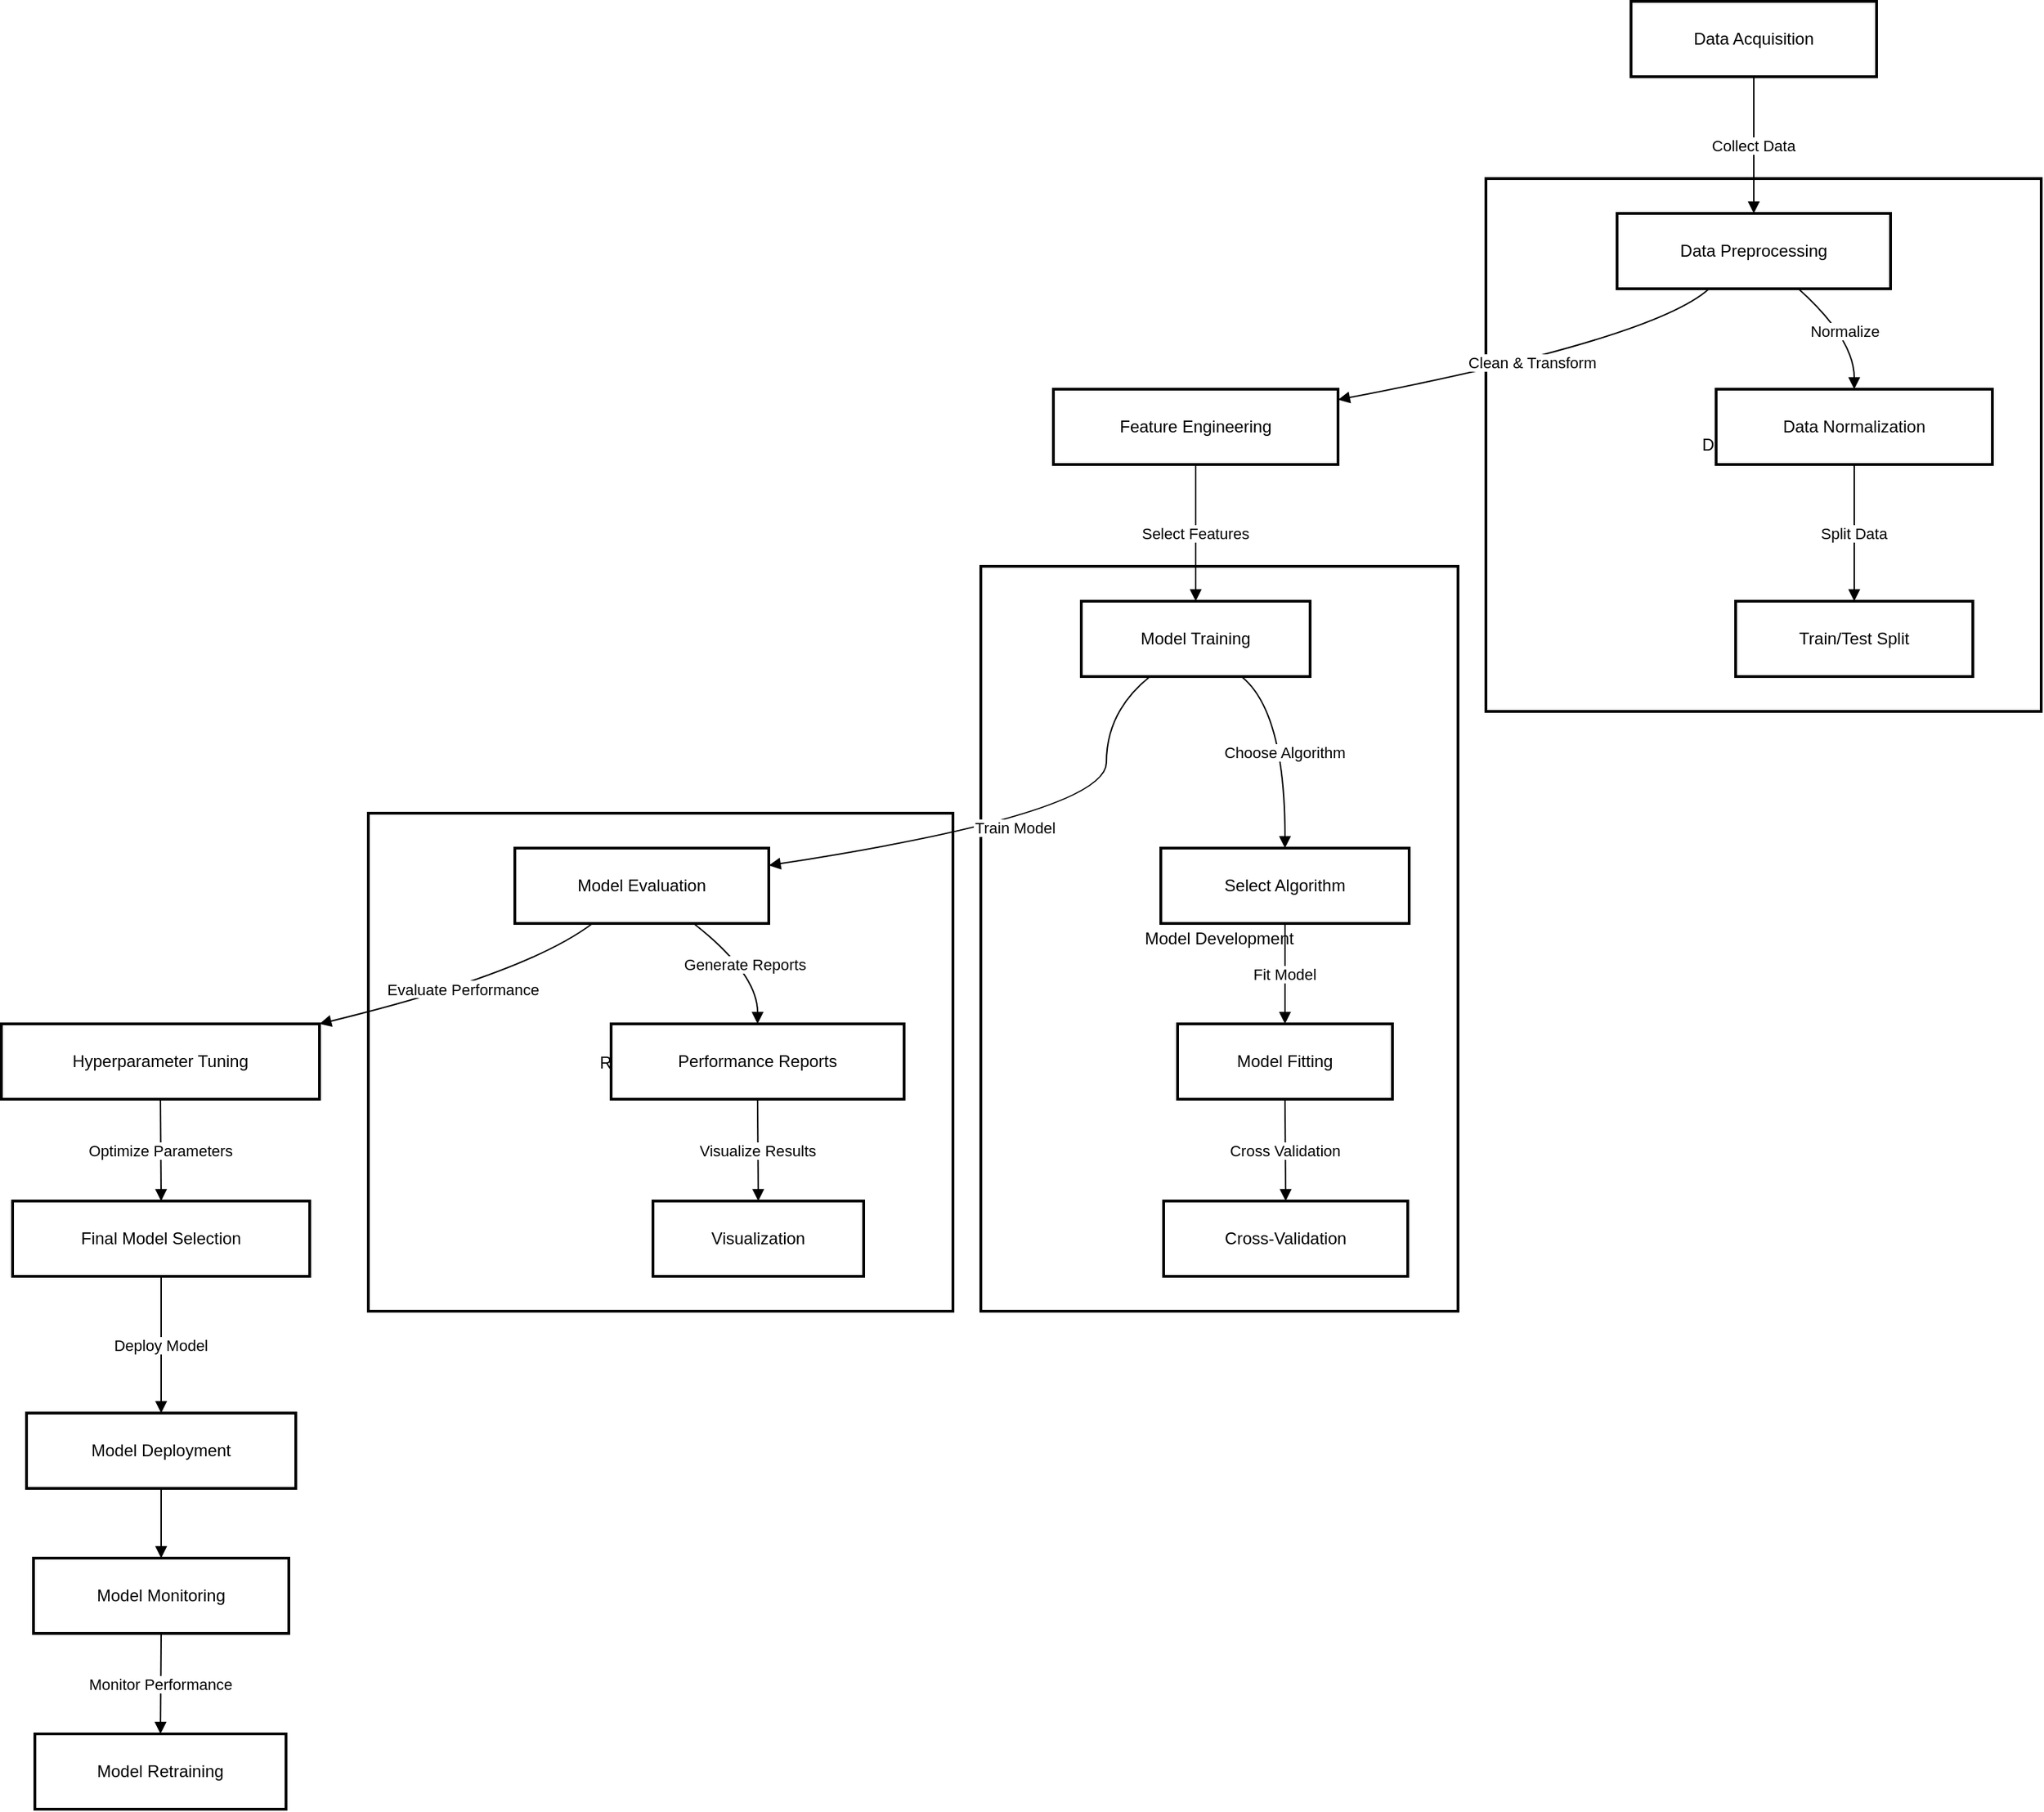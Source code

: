 <mxfile version="26.2.14">
  <diagram name="Page-1" id="8hwMqpIwDvyj6XBC4oHT">
    <mxGraphModel>
      <root>
        <mxCell id="0" />
        <mxCell id="1" parent="0" />
        <mxCell id="2" value="Results Analysis" style="whiteSpace=wrap;strokeWidth=2;" vertex="1" parent="1">
          <mxGeometry x="271" y="590" width="419" height="357" as="geometry" />
        </mxCell>
        <mxCell id="3" value="Model Development" style="whiteSpace=wrap;strokeWidth=2;" vertex="1" parent="1">
          <mxGeometry x="710" y="413" width="342" height="534" as="geometry" />
        </mxCell>
        <mxCell id="4" value="Data Processing" style="whiteSpace=wrap;strokeWidth=2;" vertex="1" parent="1">
          <mxGeometry x="1072" y="135" width="398" height="382" as="geometry" />
        </mxCell>
        <mxCell id="5" value="Data Acquisition" style="whiteSpace=wrap;strokeWidth=2;" vertex="1" parent="1">
          <mxGeometry x="1176" y="8" width="176" height="54" as="geometry" />
        </mxCell>
        <mxCell id="6" value="Data Preprocessing" style="whiteSpace=wrap;strokeWidth=2;" vertex="1" parent="1">
          <mxGeometry x="1166" y="160" width="196" height="54" as="geometry" />
        </mxCell>
        <mxCell id="7" value="Feature Engineering" style="whiteSpace=wrap;strokeWidth=2;" vertex="1" parent="1">
          <mxGeometry x="762" y="286" width="204" height="54" as="geometry" />
        </mxCell>
        <mxCell id="8" value="Model Training" style="whiteSpace=wrap;strokeWidth=2;" vertex="1" parent="1">
          <mxGeometry x="782" y="438" width="164" height="54" as="geometry" />
        </mxCell>
        <mxCell id="9" value="Model Evaluation" style="whiteSpace=wrap;strokeWidth=2;" vertex="1" parent="1">
          <mxGeometry x="376" y="615" width="182" height="54" as="geometry" />
        </mxCell>
        <mxCell id="10" value="Hyperparameter Tuning" style="whiteSpace=wrap;strokeWidth=2;" vertex="1" parent="1">
          <mxGeometry x="8" y="741" width="228" height="54" as="geometry" />
        </mxCell>
        <mxCell id="11" value="Final Model Selection" style="whiteSpace=wrap;strokeWidth=2;" vertex="1" parent="1">
          <mxGeometry x="16" y="868" width="213" height="54" as="geometry" />
        </mxCell>
        <mxCell id="12" value="Model Deployment" style="whiteSpace=wrap;strokeWidth=2;" vertex="1" parent="1">
          <mxGeometry x="26" y="1020" width="193" height="54" as="geometry" />
        </mxCell>
        <mxCell id="13" value="Model Monitoring" style="whiteSpace=wrap;strokeWidth=2;" vertex="1" parent="1">
          <mxGeometry x="31" y="1124" width="183" height="54" as="geometry" />
        </mxCell>
        <mxCell id="14" value="Model Retraining" style="whiteSpace=wrap;strokeWidth=2;" vertex="1" parent="1">
          <mxGeometry x="32" y="1250" width="180" height="54" as="geometry" />
        </mxCell>
        <mxCell id="15" value="Data Normalization" style="whiteSpace=wrap;strokeWidth=2;" vertex="1" parent="1">
          <mxGeometry x="1237" y="286" width="198" height="54" as="geometry" />
        </mxCell>
        <mxCell id="16" value="Train/Test Split" style="whiteSpace=wrap;strokeWidth=2;" vertex="1" parent="1">
          <mxGeometry x="1251" y="438" width="170" height="54" as="geometry" />
        </mxCell>
        <mxCell id="17" value="Select Algorithm" style="whiteSpace=wrap;strokeWidth=2;" vertex="1" parent="1">
          <mxGeometry x="839" y="615" width="178" height="54" as="geometry" />
        </mxCell>
        <mxCell id="18" value="Model Fitting" style="whiteSpace=wrap;strokeWidth=2;" vertex="1" parent="1">
          <mxGeometry x="851" y="741" width="154" height="54" as="geometry" />
        </mxCell>
        <mxCell id="19" value="Cross-Validation" style="whiteSpace=wrap;strokeWidth=2;" vertex="1" parent="1">
          <mxGeometry x="841" y="868" width="175" height="54" as="geometry" />
        </mxCell>
        <mxCell id="20" value="Performance Reports" style="whiteSpace=wrap;strokeWidth=2;" vertex="1" parent="1">
          <mxGeometry x="445" y="741" width="210" height="54" as="geometry" />
        </mxCell>
        <mxCell id="21" value="Visualization" style="whiteSpace=wrap;strokeWidth=2;" vertex="1" parent="1">
          <mxGeometry x="475" y="868" width="151" height="54" as="geometry" />
        </mxCell>
        <mxCell id="22" value="Collect Data" style="curved=1;startArrow=none;endArrow=block;exitX=0.5;exitY=1;entryX=0.5;entryY=-0.01;" edge="1" parent="1" source="5" target="6">
          <mxGeometry relative="1" as="geometry">
            <Array as="points" />
          </mxGeometry>
        </mxCell>
        <mxCell id="23" value="Clean &amp; Transform" style="curved=1;startArrow=none;endArrow=block;exitX=0.34;exitY=0.99;entryX=1;entryY=0.14;" edge="1" parent="1" source="6" target="7">
          <mxGeometry relative="1" as="geometry">
            <Array as="points">
              <mxPoint x="1192" y="250" />
            </Array>
          </mxGeometry>
        </mxCell>
        <mxCell id="24" value="Select Features" style="curved=1;startArrow=none;endArrow=block;exitX=0.5;exitY=1.01;entryX=0.5;entryY=0;" edge="1" parent="1" source="7" target="8">
          <mxGeometry relative="1" as="geometry">
            <Array as="points" />
          </mxGeometry>
        </mxCell>
        <mxCell id="25" value="Train Model" style="curved=1;startArrow=none;endArrow=block;exitX=0.3;exitY=1;entryX=1;entryY=0.23;" edge="1" parent="1" source="8" target="9">
          <mxGeometry relative="1" as="geometry">
            <Array as="points">
              <mxPoint x="800" y="517" />
              <mxPoint x="800" y="590" />
            </Array>
          </mxGeometry>
        </mxCell>
        <mxCell id="26" value="Evaluate Performance" style="curved=1;startArrow=none;endArrow=block;exitX=0.31;exitY=0.99;entryX=0.99;entryY=0.01;" edge="1" parent="1" source="9" target="10">
          <mxGeometry relative="1" as="geometry">
            <Array as="points">
              <mxPoint x="384" y="705" />
            </Array>
          </mxGeometry>
        </mxCell>
        <mxCell id="27" value="Optimize Parameters" style="curved=1;startArrow=none;endArrow=block;exitX=0.5;exitY=1.01;entryX=0.5;entryY=0;" edge="1" parent="1" source="10" target="11">
          <mxGeometry relative="1" as="geometry">
            <Array as="points" />
          </mxGeometry>
        </mxCell>
        <mxCell id="28" value="Deploy Model" style="curved=1;startArrow=none;endArrow=block;exitX=0.5;exitY=1;entryX=0.5;entryY=-0.01;" edge="1" parent="1" source="11" target="12">
          <mxGeometry relative="1" as="geometry">
            <Array as="points" />
          </mxGeometry>
        </mxCell>
        <mxCell id="29" value="" style="curved=1;startArrow=none;endArrow=block;exitX=0.5;exitY=0.99;entryX=0.5;entryY=-0.01;" edge="1" parent="1" source="12" target="13">
          <mxGeometry relative="1" as="geometry">
            <Array as="points" />
          </mxGeometry>
        </mxCell>
        <mxCell id="30" value="Monitor Performance" style="curved=1;startArrow=none;endArrow=block;exitX=0.5;exitY=0.99;entryX=0.5;entryY=0.01;" edge="1" parent="1" source="13" target="14">
          <mxGeometry relative="1" as="geometry">
            <Array as="points" />
          </mxGeometry>
        </mxCell>
        <mxCell id="31" value="Normalize" style="curved=1;startArrow=none;endArrow=block;exitX=0.66;exitY=0.99;entryX=0.5;entryY=0.01;" edge="1" parent="1" source="6" target="15">
          <mxGeometry relative="1" as="geometry">
            <Array as="points">
              <mxPoint x="1336" y="250" />
            </Array>
          </mxGeometry>
        </mxCell>
        <mxCell id="32" value="Split Data" style="curved=1;startArrow=none;endArrow=block;exitX=0.5;exitY=1.01;entryX=0.5;entryY=0;" edge="1" parent="1" source="15" target="16">
          <mxGeometry relative="1" as="geometry">
            <Array as="points" />
          </mxGeometry>
        </mxCell>
        <mxCell id="33" value="Choose Algorithm" style="curved=1;startArrow=none;endArrow=block;exitX=0.7;exitY=1;entryX=0.5;entryY=-0.01;" edge="1" parent="1" source="8" target="17">
          <mxGeometry relative="1" as="geometry">
            <Array as="points">
              <mxPoint x="928" y="517" />
            </Array>
          </mxGeometry>
        </mxCell>
        <mxCell id="34" value="Fit Model" style="curved=1;startArrow=none;endArrow=block;exitX=0.5;exitY=0.99;entryX=0.5;entryY=0.01;" edge="1" parent="1" source="17" target="18">
          <mxGeometry relative="1" as="geometry">
            <Array as="points" />
          </mxGeometry>
        </mxCell>
        <mxCell id="35" value="Cross Validation" style="curved=1;startArrow=none;endArrow=block;exitX=0.5;exitY=1.01;entryX=0.5;entryY=0;" edge="1" parent="1" source="18" target="19">
          <mxGeometry relative="1" as="geometry">
            <Array as="points" />
          </mxGeometry>
        </mxCell>
        <mxCell id="36" value="Generate Reports" style="curved=1;startArrow=none;endArrow=block;exitX=0.7;exitY=0.99;entryX=0.5;entryY=0.01;" edge="1" parent="1" source="9" target="20">
          <mxGeometry relative="1" as="geometry">
            <Array as="points">
              <mxPoint x="550" y="705" />
            </Array>
          </mxGeometry>
        </mxCell>
        <mxCell id="37" value="Visualize Results" style="curved=1;startArrow=none;endArrow=block;exitX=0.5;exitY=1.01;entryX=0.5;entryY=0;" edge="1" parent="1" source="20" target="21">
          <mxGeometry relative="1" as="geometry">
            <Array as="points" />
          </mxGeometry>
        </mxCell>
      </root>
    </mxGraphModel>
  </diagram>
</mxfile>
